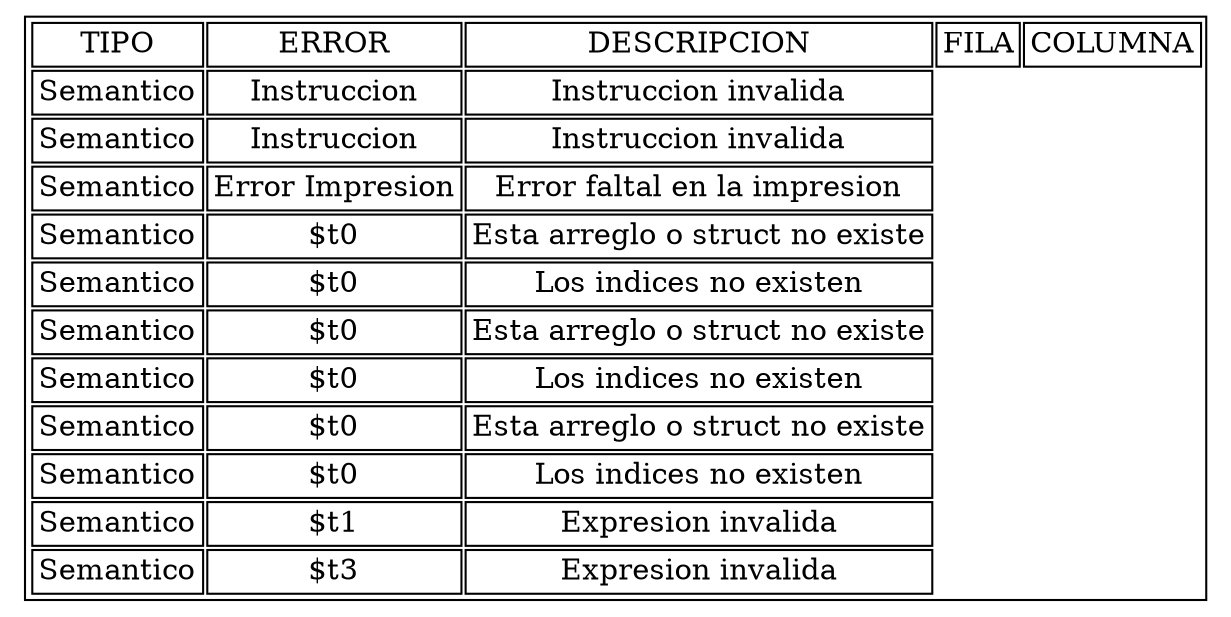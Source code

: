 digraph H {
aHtmlTable [
shape=plaintext
label=<
<table border='1' cellborder='1'>
<tr>
<td>TIPO</td>
<td>ERROR</td>
<td>DESCRIPCION</td>
<td>FILA</td>
<td>COLUMNA</td>
</tr>
<tr>
<td>Semantico</td>
<td>Instruccion</td>
<td>Instruccion invalida</td>
</tr>
<tr>
<td>Semantico</td>
<td>Instruccion</td>
<td>Instruccion invalida</td>
</tr>
<tr>
<td>Semantico</td>
<td>Error Impresion</td>
<td>Error faltal en la impresion</td>
</tr>
<tr>
<td>Semantico</td>
<td>$t0</td>
<td>Esta arreglo o struct no existe</td>
</tr>
<tr>
<td>Semantico</td>
<td>$t0</td>
<td>Los indices no existen</td>
</tr>
<tr>
<td>Semantico</td>
<td>$t0</td>
<td>Esta arreglo o struct no existe</td>
</tr>
<tr>
<td>Semantico</td>
<td>$t0</td>
<td>Los indices no existen</td>
</tr>
<tr>
<td>Semantico</td>
<td>$t0</td>
<td>Esta arreglo o struct no existe</td>
</tr>
<tr>
<td>Semantico</td>
<td>$t0</td>
<td>Los indices no existen</td>
</tr>
<tr>
<td>Semantico</td>
<td>$t1</td>
<td>Expresion invalida</td>
</tr>
<tr>
<td>Semantico</td>
<td>$t3</td>
<td>Expresion invalida</td>
</tr>
</table>
>];
}
